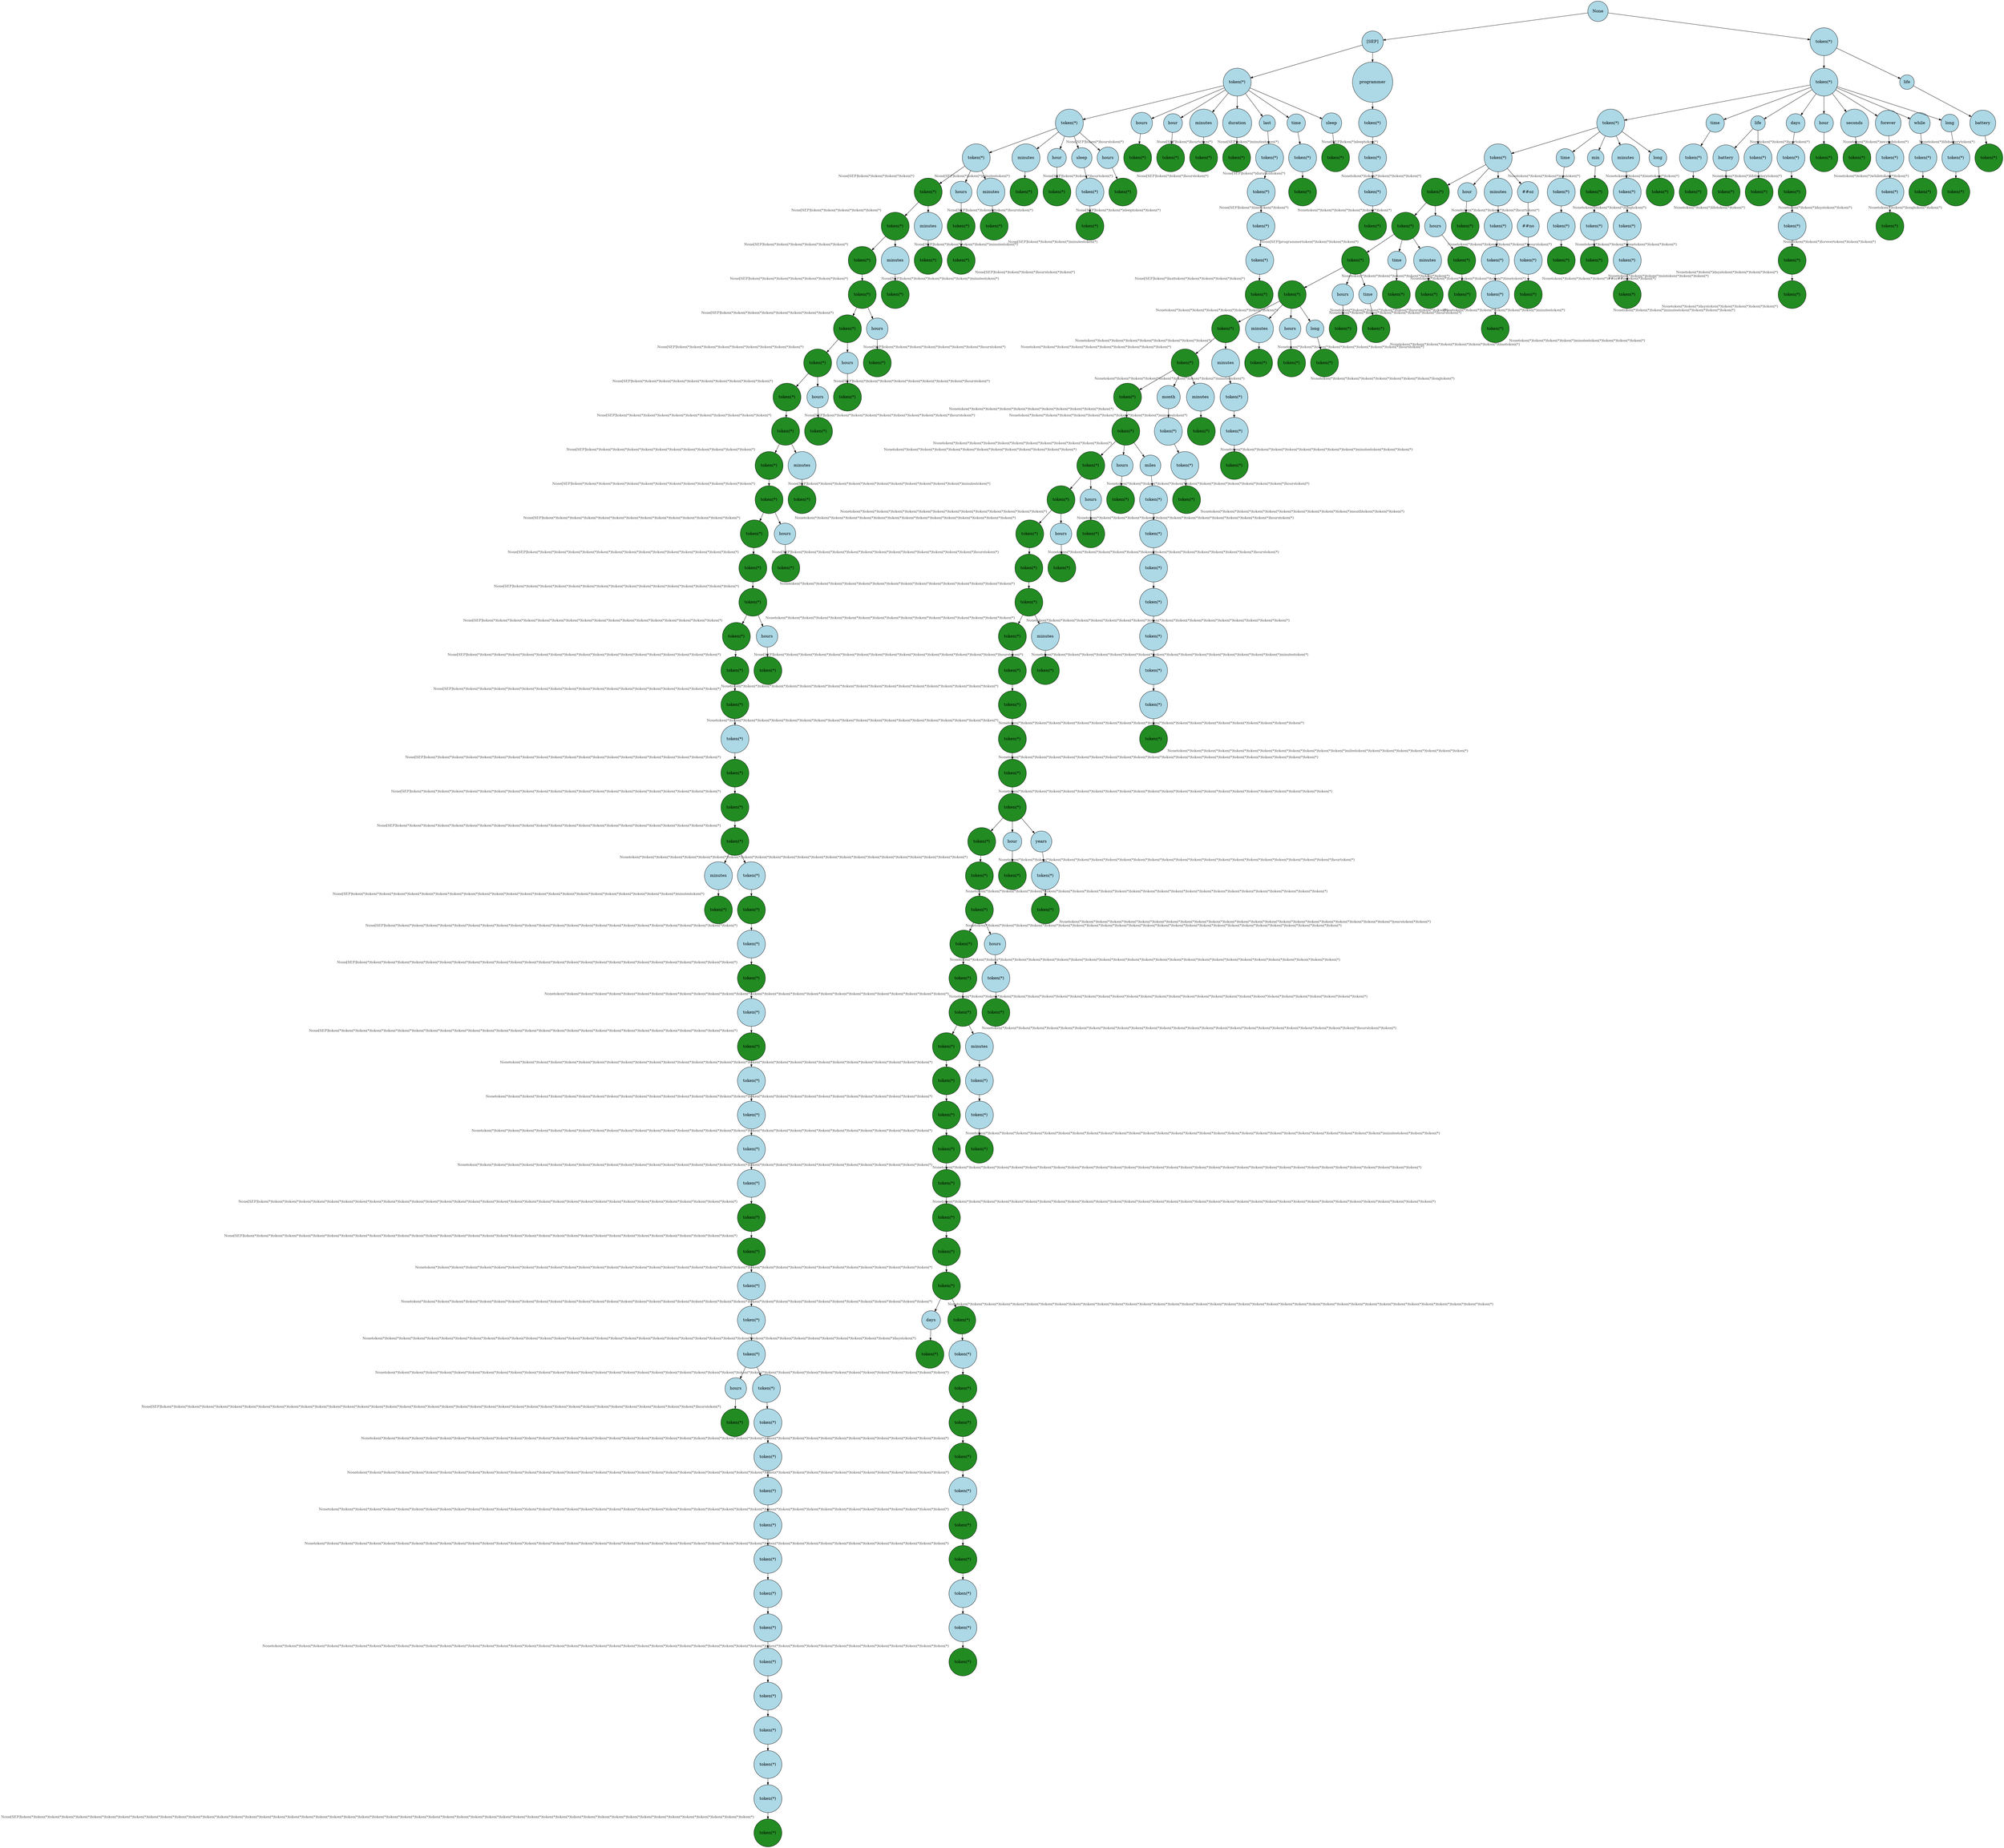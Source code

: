 digraph {
graph [
  nodesep=0.25,
  ranksep=0.3,
  splines=line
];
node [
  style=filled,
  fillcolor=lightblue,
  shape=circle
];
edge [
  arrowsize=0.8,
  color=black
];

140328996837520 [
  label="None"
];
140331950642416 [
  label="[SEP]"
];
140331950644784 [
  label="token(*)"
];
140331952668800 [
  label="token(*)"
];
140331952684000 [
  label="token(*)"
];
140320522259504 [
  label="token(*)"
  xlabel=<<FONT COLOR="grey25" POINT-SIZE="12">None[SEP]token(*)token(*)token(*)token(*)</FONT>>
  fillcolor="forestgreen"
  color="black"
];
140320522261904 [
  label="token(*)"
  xlabel=<<FONT COLOR="grey25" POINT-SIZE="12">None[SEP]token(*)token(*)token(*)token(*)token(*)</FONT>>
  fillcolor="forestgreen"
  color="black"
];
140320523743200 [
  label="token(*)"
  xlabel=<<FONT COLOR="grey25" POINT-SIZE="12">None[SEP]token(*)token(*)token(*)token(*)token(*)token(*)</FONT>>
  fillcolor="forestgreen"
  color="black"
];
140320523743312 [
  label="token(*)"
  xlabel=<<FONT COLOR="grey25" POINT-SIZE="12">None[SEP]token(*)token(*)token(*)token(*)token(*)token(*)token(*)</FONT>>
  fillcolor="forestgreen"
  color="black"
];
140320522116784 [
  label="token(*)"
  xlabel=<<FONT COLOR="grey25" POINT-SIZE="12">None[SEP]token(*)token(*)token(*)token(*)token(*)token(*)token(*)token(*)</FONT>>
  fillcolor="forestgreen"
  color="black"
];
140320522118832 [
  label="token(*)"
  xlabel=<<FONT COLOR="grey25" POINT-SIZE="12">None[SEP]token(*)token(*)token(*)token(*)token(*)token(*)token(*)token(*)token(*)</FONT>>
  fillcolor="forestgreen"
  color="black"
];
140320522350304 [
  label="token(*)"
  xlabel=<<FONT COLOR="grey25" POINT-SIZE="12">None[SEP]token(*)token(*)token(*)token(*)token(*)token(*)token(*)token(*)token(*)token(*)</FONT>>
  fillcolor="forestgreen"
  color="black"
];
140320522350448 [
  label="token(*)"
  xlabel=<<FONT COLOR="grey25" POINT-SIZE="12">None[SEP]token(*)token(*)token(*)token(*)token(*)token(*)token(*)token(*)token(*)token(*)token(*)</FONT>>
  fillcolor="forestgreen"
  color="black"
];
140320523631664 [
  label="token(*)"
  xlabel=<<FONT COLOR="grey25" POINT-SIZE="12">None[SEP]token(*)token(*)token(*)token(*)token(*)token(*)token(*)token(*)token(*)token(*)token(*)token(*)</FONT>>
  fillcolor="forestgreen"
  color="black"
];
140320523629264 [
  label="token(*)"
  xlabel=<<FONT COLOR="grey25" POINT-SIZE="12">None[SEP]token(*)token(*)token(*)token(*)token(*)token(*)token(*)token(*)token(*)token(*)token(*)token(*)token(*)</FONT>>
  fillcolor="forestgreen"
  color="black"
];
140336313109648 [
  label="token(*)"
  xlabel=<<FONT COLOR="grey25" POINT-SIZE="12">None[SEP]token(*)token(*)token(*)token(*)token(*)token(*)token(*)token(*)token(*)token(*)token(*)token(*)token(*)token(*)</FONT>>
  fillcolor="forestgreen"
  color="black"
];
140336313107536 [
  label="token(*)"
  xlabel=<<FONT COLOR="grey25" POINT-SIZE="12">None[SEP]token(*)token(*)token(*)token(*)token(*)token(*)token(*)token(*)token(*)token(*)token(*)token(*)token(*)token(*)token(*)</FONT>>
  fillcolor="forestgreen"
  color="black"
];
140336317806896 [
  label="token(*)"
  xlabel=<<FONT COLOR="grey25" POINT-SIZE="12">None[SEP]token(*)token(*)token(*)token(*)token(*)token(*)token(*)token(*)token(*)token(*)token(*)token(*)token(*)token(*)token(*)token(*)</FONT>>
  fillcolor="forestgreen"
  color="black"
];
140336317808048 [
  label="token(*)"
  xlabel=<<FONT COLOR="grey25" POINT-SIZE="12">None[SEP]token(*)token(*)token(*)token(*)token(*)token(*)token(*)token(*)token(*)token(*)token(*)token(*)token(*)token(*)token(*)token(*)token(*)</FONT>>
  fillcolor="forestgreen"
  color="black"
];
140336318330320 [
  label="token(*)"
  xlabel=<<FONT COLOR="grey25" POINT-SIZE="12">None[SEP]token(*)token(*)token(*)token(*)token(*)token(*)token(*)token(*)token(*)token(*)token(*)token(*)token(*)token(*)token(*)token(*)token(*)token(*)</FONT>>
  fillcolor="forestgreen"
  color="black"
];
140320522708576 [
  label="token(*)"
  xlabel=<<FONT COLOR="grey25" POINT-SIZE="12">None[SEP]token(*)token(*)token(*)token(*)token(*)token(*)token(*)token(*)token(*)token(*)token(*)token(*)token(*)token(*)token(*)token(*)token(*)token(*)token(*)</FONT>>
  fillcolor="forestgreen"
  color="black"
];
140336182823600 [
  label="token(*)"
];
140336182821360 [
  label="token(*)"
  xlabel=<<FONT COLOR="grey25" POINT-SIZE="12">None[SEP]token(*)token(*)token(*)token(*)token(*)token(*)token(*)token(*)token(*)token(*)token(*)token(*)token(*)token(*)token(*)token(*)token(*)token(*)token(*)token(*)token(*)</FONT>>
  fillcolor="forestgreen"
  color="black"
];
140320535695392 [
  label="token(*)"
  xlabel=<<FONT COLOR="grey25" POINT-SIZE="12">None[SEP]token(*)token(*)token(*)token(*)token(*)token(*)token(*)token(*)token(*)token(*)token(*)token(*)token(*)token(*)token(*)token(*)token(*)token(*)token(*)token(*)token(*)token(*)</FONT>>
  fillcolor="forestgreen"
  color="black"
];
140320535704272 [
  label="token(*)"
  xlabel=<<FONT COLOR="grey25" POINT-SIZE="12">None[SEP]token(*)token(*)token(*)token(*)token(*)token(*)token(*)token(*)token(*)token(*)token(*)token(*)token(*)token(*)token(*)token(*)token(*)token(*)token(*)token(*)token(*)token(*)token(*)</FONT>>
  fillcolor="forestgreen"
  color="black"
];
140336318417200 [
  label="minutes"
];
140336318419760 [
  label="token(*)"
  xlabel=<<FONT COLOR="grey25" POINT-SIZE="12">None[SEP]token(*)token(*)token(*)token(*)token(*)token(*)token(*)token(*)token(*)token(*)token(*)token(*)token(*)token(*)token(*)token(*)token(*)token(*)token(*)token(*)token(*)token(*)token(*)minutestoken(*)</FONT>>
  fillcolor="forestgreen"
  color="black"
];
140336318426160 [
  label="token(*)"
];
140336318418480 [
  label="token(*)"
  xlabel=<<FONT COLOR="grey25" POINT-SIZE="12">None[SEP]token(*)token(*)token(*)token(*)token(*)token(*)token(*)token(*)token(*)token(*)token(*)token(*)token(*)token(*)token(*)token(*)token(*)token(*)token(*)token(*)token(*)token(*)token(*)token(*)token(*)</FONT>>
  fillcolor="forestgreen"
  color="black"
];
140320524795072 [
  label="token(*)"
];
140320524780656 [
  label="token(*)"
  xlabel=<<FONT COLOR="grey25" POINT-SIZE="12">None[SEP]token(*)token(*)token(*)token(*)token(*)token(*)token(*)token(*)token(*)token(*)token(*)token(*)token(*)token(*)token(*)token(*)token(*)token(*)token(*)token(*)token(*)token(*)token(*)token(*)token(*)token(*)token(*)</FONT>>
  fillcolor="forestgreen"
  color="black"
];
140320528134864 [
  label="token(*)"
];
140320528128816 [
  label="token(*)"
  xlabel=<<FONT COLOR="grey25" POINT-SIZE="12">None[SEP]token(*)token(*)token(*)token(*)token(*)token(*)token(*)token(*)token(*)token(*)token(*)token(*)token(*)token(*)token(*)token(*)token(*)token(*)token(*)token(*)token(*)token(*)token(*)token(*)token(*)token(*)token(*)token(*)token(*)</FONT>>
  fillcolor="forestgreen"
  color="black"
];
140336313029728 [
  label="token(*)"
];
140336313034288 [
  label="token(*)"
];
140333233547312 [
  label="token(*)"
];
140333233546032 [
  label="token(*)"
];
140333235419296 [
  label="token(*)"
  xlabel=<<FONT COLOR="grey25" POINT-SIZE="12">None[SEP]token(*)token(*)token(*)token(*)token(*)token(*)token(*)token(*)token(*)token(*)token(*)token(*)token(*)token(*)token(*)token(*)token(*)token(*)token(*)token(*)token(*)token(*)token(*)token(*)token(*)token(*)token(*)token(*)token(*)token(*)token(*)token(*)token(*)token(*)</FONT>>
  fillcolor="forestgreen"
  color="black"
];
140333235418624 [
  label="token(*)"
  xlabel=<<FONT COLOR="grey25" POINT-SIZE="12">None[SEP]token(*)token(*)token(*)token(*)token(*)token(*)token(*)token(*)token(*)token(*)token(*)token(*)token(*)token(*)token(*)token(*)token(*)token(*)token(*)token(*)token(*)token(*)token(*)token(*)token(*)token(*)token(*)token(*)token(*)token(*)token(*)token(*)token(*)token(*)token(*)</FONT>>
  fillcolor="forestgreen"
  color="black"
];
140336319802064 [
  label="token(*)"
];
140333234829808 [
  label="token(*)"
];
140333235040528 [
  label="token(*)"
];
140333235042736 [
  label="hours"
];
140333235041264 [
  label="token(*)"
  xlabel=<<FONT COLOR="grey25" POINT-SIZE="12">None[SEP]token(*)token(*)token(*)token(*)token(*)token(*)token(*)token(*)token(*)token(*)token(*)token(*)token(*)token(*)token(*)token(*)token(*)token(*)token(*)token(*)token(*)token(*)token(*)token(*)token(*)token(*)token(*)token(*)token(*)token(*)token(*)token(*)token(*)token(*)token(*)token(*)token(*)token(*)hourstoken(*)</FONT>>
  fillcolor="forestgreen"
  color="black"
];
140333235041632 [
  label="token(*)"
];
140333235169456 [
  label="token(*)"
];
140333235172144 [
  label="token(*)"
];
140333233699728 [
  label="token(*)"
];
140333233697328 [
  label="token(*)"
];
140334232614768 [
  label="token(*)"
];
140334232616432 [
  label="token(*)"
];
140333233710848 [
  label="token(*)"
];
140333233714304 [
  label="token(*)"
];
140333233666544 [
  label="token(*)"
];
140333233654000 [
  label="token(*)"
];
140333233467680 [
  label="token(*)"
];
140333233460720 [
  label="token(*)"
];
140333234004944 [
  label="token(*)"
  xlabel=<<FONT COLOR="grey25" POINT-SIZE="12">None[SEP]token(*)token(*)token(*)token(*)token(*)token(*)token(*)token(*)token(*)token(*)token(*)token(*)token(*)token(*)token(*)token(*)token(*)token(*)token(*)token(*)token(*)token(*)token(*)token(*)token(*)token(*)token(*)token(*)token(*)token(*)token(*)token(*)token(*)token(*)token(*)token(*)token(*)token(*)token(*)token(*)token(*)token(*)token(*)token(*)token(*)token(*)token(*)token(*)token(*)token(*)token(*)token(*)</FONT>>
  fillcolor="forestgreen"
  color="black"
];
140336317803440 [
  label="hours"
];
140336317802864 [
  label="token(*)"
  xlabel=<<FONT COLOR="grey25" POINT-SIZE="12">None[SEP]token(*)token(*)token(*)token(*)token(*)token(*)token(*)token(*)token(*)token(*)token(*)token(*)token(*)token(*)token(*)token(*)hourstoken(*)</FONT>>
  fillcolor="forestgreen"
  color="black"
];
140320523617424 [
  label="hours"
];
140336313108240 [
  label="token(*)"
  xlabel=<<FONT COLOR="grey25" POINT-SIZE="12">None[SEP]token(*)token(*)token(*)token(*)token(*)token(*)token(*)token(*)token(*)token(*)token(*)token(*)token(*)hourstoken(*)</FONT>>
  fillcolor="forestgreen"
  color="black"
];
140320523618064 [
  label="minutes"
];
140320523623024 [
  label="token(*)"
  xlabel=<<FONT COLOR="grey25" POINT-SIZE="12">None[SEP]token(*)token(*)token(*)token(*)token(*)token(*)token(*)token(*)token(*)token(*)token(*)minutestoken(*)</FONT>>
  fillcolor="forestgreen"
  color="black"
];
140320523120048 [
  label="hours"
];
140320522350592 [
  label="token(*)"
  xlabel=<<FONT COLOR="grey25" POINT-SIZE="12">None[SEP]token(*)token(*)token(*)token(*)token(*)token(*)token(*)token(*)token(*)hourstoken(*)</FONT>>
  fillcolor="forestgreen"
  color="black"
];
140320523113904 [
  label="hours"
];
140336182761520 [
  label="token(*)"
  xlabel=<<FONT COLOR="grey25" POINT-SIZE="12">None[SEP]token(*)token(*)token(*)token(*)token(*)token(*)token(*)token(*)hourstoken(*)</FONT>>
  fillcolor="forestgreen"
  color="black"
];
140320523743424 [
  label="hours"
];
140336182766384 [
  label="token(*)"
  xlabel=<<FONT COLOR="grey25" POINT-SIZE="12">None[SEP]token(*)token(*)token(*)token(*)token(*)token(*)token(*)hourstoken(*)</FONT>>
  fillcolor="forestgreen"
  color="black"
];
140320523743536 [
  label="minutes"
];
140320523743648 [
  label="token(*)"
  xlabel=<<FONT COLOR="grey25" POINT-SIZE="12">None[SEP]token(*)token(*)token(*)token(*)token(*)minutestoken(*)</FONT>>
  fillcolor="forestgreen"
  color="black"
];
140320522262192 [
  label="minutes"
];
140320523743760 [
  label="token(*)"
  xlabel=<<FONT COLOR="grey25" POINT-SIZE="12">None[SEP]token(*)token(*)token(*)token(*)minutestoken(*)</FONT>>
  fillcolor="forestgreen"
  color="black"
];
140331952672160 [
  label="hours"
];
140320522257488 [
  label="token(*)"
  xlabel=<<FONT COLOR="grey25" POINT-SIZE="12">None[SEP]token(*)token(*)token(*)hourstoken(*)</FONT>>
  fillcolor="forestgreen"
  color="black"
];
140320522258064 [
  label="token(*)"
  xlabel=<<FONT COLOR="grey25" POINT-SIZE="12">None[SEP]token(*)token(*)token(*)hourstoken(*)token(*)</FONT>>
  fillcolor="forestgreen"
  color="black"
];
140320524105264 [
  label="minutes"
];
140320524105936 [
  label="token(*)"
  xlabel=<<FONT COLOR="grey25" POINT-SIZE="12">None[SEP]token(*)token(*)token(*)minutestoken(*)</FONT>>
  fillcolor="forestgreen"
  color="black"
];
140331952678240 [
  label="minutes"
];
140320524106320 [
  label="token(*)"
  xlabel=<<FONT COLOR="grey25" POINT-SIZE="12">None[SEP]token(*)token(*)minutestoken(*)</FONT>>
  fillcolor="forestgreen"
  color="black"
];
140331952681280 [
  label="hour"
];
140331952680640 [
  label="token(*)"
  xlabel=<<FONT COLOR="grey25" POINT-SIZE="12">None[SEP]token(*)token(*)hourtoken(*)</FONT>>
  fillcolor="forestgreen"
  color="black"
];
140331952673440 [
  label="sleep"
];
140331952674560 [
  label="token(*)"
];
140320524104496 [
  label="token(*)"
  xlabel=<<FONT COLOR="grey25" POINT-SIZE="12">None[SEP]token(*)token(*)sleeptoken(*)token(*)</FONT>>
  fillcolor="forestgreen"
  color="black"
];
140331952670800 [
  label="hours"
];
140331952682720 [
  label="token(*)"
  xlabel=<<FONT COLOR="grey25" POINT-SIZE="12">None[SEP]token(*)token(*)hourstoken(*)</FONT>>
  fillcolor="forestgreen"
  color="black"
];
140330620804976 [
  label="hours"
];
140331952674320 [
  label="token(*)"
  xlabel=<<FONT COLOR="grey25" POINT-SIZE="12">None[SEP]token(*)hourstoken(*)</FONT>>
  fillcolor="forestgreen"
  color="black"
];
140330620808112 [
  label="hour"
];
140331952673600 [
  label="token(*)"
  xlabel=<<FONT COLOR="grey25" POINT-SIZE="12">None[SEP]token(*)hourtoken(*)</FONT>>
  fillcolor="forestgreen"
  color="black"
];
140331952682880 [
  label="minutes"
];
140331952682560 [
  label="token(*)"
  xlabel=<<FONT COLOR="grey25" POINT-SIZE="12">None[SEP]token(*)minutestoken(*)</FONT>>
  fillcolor="forestgreen"
  color="black"
];
140331952684240 [
  label="duration"
];
140331952668720 [
  label="token(*)"
  xlabel=<<FONT COLOR="grey25" POINT-SIZE="12">None[SEP]token(*)durationtoken(*)</FONT>>
  fillcolor="forestgreen"
  color="black"
];
140330620799280 [
  label="last"
];
140331952676560 [
  label="token(*)"
];
140331952675600 [
  label="token(*)"
];
140320524106224 [
  label="token(*)"
];
140320524105840 [
  label="token(*)"
];
140320523743872 [
  label="token(*)"
  xlabel=<<FONT COLOR="grey25" POINT-SIZE="12">None[SEP]token(*)lasttoken(*)token(*)token(*)token(*)token(*)</FONT>>
  fillcolor="forestgreen"
  color="black"
];
140330620810352 [
  label="time"
];
140331952683120 [
  label="token(*)"
];
140331952683920 [
  label="token(*)"
  xlabel=<<FONT COLOR="grey25" POINT-SIZE="12">None[SEP]token(*)timetoken(*)token(*)</FONT>>
  fillcolor="forestgreen"
  color="black"
];
140330620805680 [
  label="sleep"
];
140331952677280 [
  label="token(*)"
  xlabel=<<FONT COLOR="grey25" POINT-SIZE="12">None[SEP]token(*)sleeptoken(*)</FONT>>
  fillcolor="forestgreen"
  color="black"
];
140330620804848 [
  label="programmer"
];
140331952669920 [
  label="token(*)"
];
140331952681440 [
  label="token(*)"
];
140320524102768 [
  label="token(*)"
];
140320524102864 [
  label="token(*)"
  xlabel=<<FONT COLOR="grey25" POINT-SIZE="12">None[SEP]programmertoken(*)token(*)token(*)token(*)</FONT>>
  fillcolor="forestgreen"
  color="black"
];
140330620809904 [
  label="token(*)"
];
140330620805424 [
  label="token(*)"
];
140331952684560 [
  label="token(*)"
];
140331952681200 [
  label="token(*)"
];
140320524104400 [
  label="token(*)"
  xlabel=<<FONT COLOR="grey25" POINT-SIZE="12">Nonetoken(*)token(*)token(*)token(*)token(*)</FONT>>
  fillcolor="forestgreen"
  color="black"
];
140320524104592 [
  label="token(*)"
  xlabel=<<FONT COLOR="grey25" POINT-SIZE="12">Nonetoken(*)token(*)token(*)token(*)token(*)token(*)</FONT>>
  fillcolor="forestgreen"
  color="black"
];
140320523743984 [
  label="token(*)"
  xlabel=<<FONT COLOR="grey25" POINT-SIZE="12">Nonetoken(*)token(*)token(*)token(*)token(*)token(*)token(*)</FONT>>
  fillcolor="forestgreen"
  color="black"
];
140320523742864 [
  label="token(*)"
  xlabel=<<FONT COLOR="grey25" POINT-SIZE="12">Nonetoken(*)token(*)token(*)token(*)token(*)token(*)token(*)token(*)</FONT>>
  fillcolor="forestgreen"
  color="black"
];
140334231873968 [
  label="token(*)"
  xlabel=<<FONT COLOR="grey25" POINT-SIZE="12">Nonetoken(*)token(*)token(*)token(*)token(*)token(*)token(*)token(*)token(*)</FONT>>
  fillcolor="forestgreen"
  color="black"
];
140334231872688 [
  label="token(*)"
  xlabel=<<FONT COLOR="grey25" POINT-SIZE="12">Nonetoken(*)token(*)token(*)token(*)token(*)token(*)token(*)token(*)token(*)token(*)</FONT>>
  fillcolor="forestgreen"
  color="black"
];
140320522348288 [
  label="token(*)"
  xlabel=<<FONT COLOR="grey25" POINT-SIZE="12">Nonetoken(*)token(*)token(*)token(*)token(*)token(*)token(*)token(*)token(*)token(*)token(*)</FONT>>
  fillcolor="forestgreen"
  color="black"
];
140320522343968 [
  label="token(*)"
  xlabel=<<FONT COLOR="grey25" POINT-SIZE="12">Nonetoken(*)token(*)token(*)token(*)token(*)token(*)token(*)token(*)token(*)token(*)token(*)token(*)</FONT>>
  fillcolor="forestgreen"
  color="black"
];
140320523618864 [
  label="token(*)"
  xlabel=<<FONT COLOR="grey25" POINT-SIZE="12">Nonetoken(*)token(*)token(*)token(*)token(*)token(*)token(*)token(*)token(*)token(*)token(*)token(*)token(*)</FONT>>
  fillcolor="forestgreen"
  color="black"
];
140320523629744 [
  label="token(*)"
  xlabel=<<FONT COLOR="grey25" POINT-SIZE="12">Nonetoken(*)token(*)token(*)token(*)token(*)token(*)token(*)token(*)token(*)token(*)token(*)token(*)token(*)token(*)</FONT>>
  fillcolor="forestgreen"
  color="black"
];
140336313110704 [
  label="token(*)"
  xlabel=<<FONT COLOR="grey25" POINT-SIZE="12">Nonetoken(*)token(*)token(*)token(*)token(*)token(*)token(*)token(*)token(*)token(*)token(*)token(*)token(*)token(*)token(*)</FONT>>
  fillcolor="forestgreen"
  color="black"
];
140336313115280 [
  label="token(*)"
  xlabel=<<FONT COLOR="grey25" POINT-SIZE="12">Nonetoken(*)token(*)token(*)token(*)token(*)token(*)token(*)token(*)token(*)token(*)token(*)token(*)token(*)token(*)token(*)token(*)</FONT>>
  fillcolor="forestgreen"
  color="black"
];
140336317805168 [
  label="token(*)"
  xlabel=<<FONT COLOR="grey25" POINT-SIZE="12">Nonetoken(*)token(*)token(*)token(*)token(*)token(*)token(*)token(*)token(*)token(*)token(*)token(*)token(*)token(*)token(*)token(*)token(*)</FONT>>
  fillcolor="forestgreen"
  color="black"
];
140336317807088 [
  label="token(*)"
  xlabel=<<FONT COLOR="grey25" POINT-SIZE="12">Nonetoken(*)token(*)token(*)token(*)token(*)token(*)token(*)token(*)token(*)token(*)token(*)token(*)token(*)token(*)token(*)token(*)token(*)token(*)</FONT>>
  fillcolor="forestgreen"
  color="black"
];
140320522708368 [
  label="token(*)"
  xlabel=<<FONT COLOR="grey25" POINT-SIZE="12">Nonetoken(*)token(*)token(*)token(*)token(*)token(*)token(*)token(*)token(*)token(*)token(*)token(*)token(*)token(*)token(*)token(*)token(*)token(*)token(*)</FONT>>
  fillcolor="forestgreen"
  color="black"
];
140320522707744 [
  label="token(*)"
  xlabel=<<FONT COLOR="grey25" POINT-SIZE="12">Nonetoken(*)token(*)token(*)token(*)token(*)token(*)token(*)token(*)token(*)token(*)token(*)token(*)token(*)token(*)token(*)token(*)token(*)token(*)token(*)token(*)</FONT>>
  fillcolor="forestgreen"
  color="black"
];
140333234037328 [
  label="token(*)"
  xlabel=<<FONT COLOR="grey25" POINT-SIZE="12">Nonetoken(*)token(*)token(*)token(*)token(*)token(*)token(*)token(*)token(*)token(*)token(*)token(*)token(*)token(*)token(*)token(*)token(*)token(*)token(*)token(*)token(*)</FONT>>
  fillcolor="forestgreen"
  color="black"
];
140333234040912 [
  label="token(*)"
  xlabel=<<FONT COLOR="grey25" POINT-SIZE="12">Nonetoken(*)token(*)token(*)token(*)token(*)token(*)token(*)token(*)token(*)token(*)token(*)token(*)token(*)token(*)token(*)token(*)token(*)token(*)token(*)token(*)token(*)token(*)</FONT>>
  fillcolor="forestgreen"
  color="black"
];
140320535700432 [
  label="token(*)"
  xlabel=<<FONT COLOR="grey25" POINT-SIZE="12">Nonetoken(*)token(*)token(*)token(*)token(*)token(*)token(*)token(*)token(*)token(*)token(*)token(*)token(*)token(*)token(*)token(*)token(*)token(*)token(*)token(*)token(*)token(*)token(*)</FONT>>
  fillcolor="forestgreen"
  color="black"
];
140320535693952 [
  label="token(*)"
  xlabel=<<FONT COLOR="grey25" POINT-SIZE="12">Nonetoken(*)token(*)token(*)token(*)token(*)token(*)token(*)token(*)token(*)token(*)token(*)token(*)token(*)token(*)token(*)token(*)token(*)token(*)token(*)token(*)token(*)token(*)token(*)token(*)</FONT>>
  fillcolor="forestgreen"
  color="black"
];
140336318425392 [
  label="token(*)"
  xlabel=<<FONT COLOR="grey25" POINT-SIZE="12">Nonetoken(*)token(*)token(*)token(*)token(*)token(*)token(*)token(*)token(*)token(*)token(*)token(*)token(*)token(*)token(*)token(*)token(*)token(*)token(*)token(*)token(*)token(*)token(*)token(*)token(*)</FONT>>
  fillcolor="forestgreen"
  color="black"
];
140336318430768 [
  label="token(*)"
  xlabel=<<FONT COLOR="grey25" POINT-SIZE="12">Nonetoken(*)token(*)token(*)token(*)token(*)token(*)token(*)token(*)token(*)token(*)token(*)token(*)token(*)token(*)token(*)token(*)token(*)token(*)token(*)token(*)token(*)token(*)token(*)token(*)token(*)token(*)</FONT>>
  fillcolor="forestgreen"
  color="black"
];
140320524790176 [
  label="token(*)"
  xlabel=<<FONT COLOR="grey25" POINT-SIZE="12">Nonetoken(*)token(*)token(*)token(*)token(*)token(*)token(*)token(*)token(*)token(*)token(*)token(*)token(*)token(*)token(*)token(*)token(*)token(*)token(*)token(*)token(*)token(*)token(*)token(*)token(*)token(*)token(*)</FONT>>
  fillcolor="forestgreen"
  color="black"
];
140320524792624 [
  label="token(*)"
  xlabel=<<FONT COLOR="grey25" POINT-SIZE="12">Nonetoken(*)token(*)token(*)token(*)token(*)token(*)token(*)token(*)token(*)token(*)token(*)token(*)token(*)token(*)token(*)token(*)token(*)token(*)token(*)token(*)token(*)token(*)token(*)token(*)token(*)token(*)token(*)token(*)</FONT>>
  fillcolor="forestgreen"
  color="black"
];
140320528126800 [
  label="token(*)"
  xlabel=<<FONT COLOR="grey25" POINT-SIZE="12">Nonetoken(*)token(*)token(*)token(*)token(*)token(*)token(*)token(*)token(*)token(*)token(*)token(*)token(*)token(*)token(*)token(*)token(*)token(*)token(*)token(*)token(*)token(*)token(*)token(*)token(*)token(*)token(*)token(*)token(*)</FONT>>
  fillcolor="forestgreen"
  color="black"
];
140320528124496 [
  label="token(*)"
  xlabel=<<FONT COLOR="grey25" POINT-SIZE="12">Nonetoken(*)token(*)token(*)token(*)token(*)token(*)token(*)token(*)token(*)token(*)token(*)token(*)token(*)token(*)token(*)token(*)token(*)token(*)token(*)token(*)token(*)token(*)token(*)token(*)token(*)token(*)token(*)token(*)token(*)token(*)</FONT>>
  fillcolor="forestgreen"
  color="black"
];
140336313040064 [
  label="token(*)"
  xlabel=<<FONT COLOR="grey25" POINT-SIZE="12">Nonetoken(*)token(*)token(*)token(*)token(*)token(*)token(*)token(*)token(*)token(*)token(*)token(*)token(*)token(*)token(*)token(*)token(*)token(*)token(*)token(*)token(*)token(*)token(*)token(*)token(*)token(*)token(*)token(*)token(*)token(*)token(*)</FONT>>
  fillcolor="forestgreen"
  color="black"
];
140336313037632 [
  label="token(*)"
  xlabel=<<FONT COLOR="grey25" POINT-SIZE="12">Nonetoken(*)token(*)token(*)token(*)token(*)token(*)token(*)token(*)token(*)token(*)token(*)token(*)token(*)token(*)token(*)token(*)token(*)token(*)token(*)token(*)token(*)token(*)token(*)token(*)token(*)token(*)token(*)token(*)token(*)token(*)token(*)token(*)</FONT>>
  fillcolor="forestgreen"
  color="black"
];
140333233544752 [
  label="token(*)"
  xlabel=<<FONT COLOR="grey25" POINT-SIZE="12">Nonetoken(*)token(*)token(*)token(*)token(*)token(*)token(*)token(*)token(*)token(*)token(*)token(*)token(*)token(*)token(*)token(*)token(*)token(*)token(*)token(*)token(*)token(*)token(*)token(*)token(*)token(*)token(*)token(*)token(*)token(*)token(*)token(*)token(*)</FONT>>
  fillcolor="forestgreen"
  color="black"
];
140333233549872 [
  label="token(*)"
  xlabel=<<FONT COLOR="grey25" POINT-SIZE="12">Nonetoken(*)token(*)token(*)token(*)token(*)token(*)token(*)token(*)token(*)token(*)token(*)token(*)token(*)token(*)token(*)token(*)token(*)token(*)token(*)token(*)token(*)token(*)token(*)token(*)token(*)token(*)token(*)token(*)token(*)token(*)token(*)token(*)token(*)token(*)</FONT>>
  fillcolor="forestgreen"
  color="black"
];
140333235418288 [
  label="token(*)"
  xlabel=<<FONT COLOR="grey25" POINT-SIZE="12">Nonetoken(*)token(*)token(*)token(*)token(*)token(*)token(*)token(*)token(*)token(*)token(*)token(*)token(*)token(*)token(*)token(*)token(*)token(*)token(*)token(*)token(*)token(*)token(*)token(*)token(*)token(*)token(*)token(*)token(*)token(*)token(*)token(*)token(*)token(*)token(*)</FONT>>
  fillcolor="forestgreen"
  color="black"
];
140333235417952 [
  label="token(*)"
  xlabel=<<FONT COLOR="grey25" POINT-SIZE="12">Nonetoken(*)token(*)token(*)token(*)token(*)token(*)token(*)token(*)token(*)token(*)token(*)token(*)token(*)token(*)token(*)token(*)token(*)token(*)token(*)token(*)token(*)token(*)token(*)token(*)token(*)token(*)token(*)token(*)token(*)token(*)token(*)token(*)token(*)token(*)token(*)token(*)</FONT>>
  fillcolor="forestgreen"
  color="black"
];
140336316907568 [
  label="token(*)"
  xlabel=<<FONT COLOR="grey25" POINT-SIZE="12">Nonetoken(*)token(*)token(*)token(*)token(*)token(*)token(*)token(*)token(*)token(*)token(*)token(*)token(*)token(*)token(*)token(*)token(*)token(*)token(*)token(*)token(*)token(*)token(*)token(*)token(*)token(*)token(*)token(*)token(*)token(*)token(*)token(*)token(*)token(*)token(*)token(*)token(*)</FONT>>
  fillcolor="forestgreen"
  color="black"
];
140336316909328 [
  label="days"
];
140333235040160 [
  label="token(*)"
  xlabel=<<FONT COLOR="grey25" POINT-SIZE="12">Nonetoken(*)token(*)token(*)token(*)token(*)token(*)token(*)token(*)token(*)token(*)token(*)token(*)token(*)token(*)token(*)token(*)token(*)token(*)token(*)token(*)token(*)token(*)token(*)token(*)token(*)token(*)token(*)token(*)token(*)token(*)token(*)token(*)token(*)token(*)token(*)token(*)token(*)daystoken(*)</FONT>>
  fillcolor="forestgreen"
  color="black"
];
140336316908624 [
  label="token(*)"
  xlabel=<<FONT COLOR="grey25" POINT-SIZE="12">Nonetoken(*)token(*)token(*)token(*)token(*)token(*)token(*)token(*)token(*)token(*)token(*)token(*)token(*)token(*)token(*)token(*)token(*)token(*)token(*)token(*)token(*)token(*)token(*)token(*)token(*)token(*)token(*)token(*)token(*)token(*)token(*)token(*)token(*)token(*)token(*)token(*)token(*)token(*)</FONT>>
  fillcolor="forestgreen"
  color="black"
];
140333235042368 [
  label="token(*)"
];
140333235043472 [
  label="token(*)"
  xlabel=<<FONT COLOR="grey25" POINT-SIZE="12">Nonetoken(*)token(*)token(*)token(*)token(*)token(*)token(*)token(*)token(*)token(*)token(*)token(*)token(*)token(*)token(*)token(*)token(*)token(*)token(*)token(*)token(*)token(*)token(*)token(*)token(*)token(*)token(*)token(*)token(*)token(*)token(*)token(*)token(*)token(*)token(*)token(*)token(*)token(*)token(*)token(*)</FONT>>
  fillcolor="forestgreen"
  color="black"
];
140333235172528 [
  label="token(*)"
  xlabel=<<FONT COLOR="grey25" POINT-SIZE="12">Nonetoken(*)token(*)token(*)token(*)token(*)token(*)token(*)token(*)token(*)token(*)token(*)token(*)token(*)token(*)token(*)token(*)token(*)token(*)token(*)token(*)token(*)token(*)token(*)token(*)token(*)token(*)token(*)token(*)token(*)token(*)token(*)token(*)token(*)token(*)token(*)token(*)token(*)token(*)token(*)token(*)token(*)</FONT>>
  fillcolor="forestgreen"
  color="black"
];
140333235172912 [
  label="token(*)"
  xlabel=<<FONT COLOR="grey25" POINT-SIZE="12">Nonetoken(*)token(*)token(*)token(*)token(*)token(*)token(*)token(*)token(*)token(*)token(*)token(*)token(*)token(*)token(*)token(*)token(*)token(*)token(*)token(*)token(*)token(*)token(*)token(*)token(*)token(*)token(*)token(*)token(*)token(*)token(*)token(*)token(*)token(*)token(*)token(*)token(*)token(*)token(*)token(*)token(*)token(*)</FONT>>
  fillcolor="forestgreen"
  color="black"
];
140333233698928 [
  label="token(*)"
];
140333233698528 [
  label="token(*)"
  xlabel=<<FONT COLOR="grey25" POINT-SIZE="12">Nonetoken(*)token(*)token(*)token(*)token(*)token(*)token(*)token(*)token(*)token(*)token(*)token(*)token(*)token(*)token(*)token(*)token(*)token(*)token(*)token(*)token(*)token(*)token(*)token(*)token(*)token(*)token(*)token(*)token(*)token(*)token(*)token(*)token(*)token(*)token(*)token(*)token(*)token(*)token(*)token(*)token(*)token(*)token(*)token(*)</FONT>>
  fillcolor="forestgreen"
  color="black"
];
140334232612272 [
  label="token(*)"
  xlabel=<<FONT COLOR="grey25" POINT-SIZE="12">Nonetoken(*)token(*)token(*)token(*)token(*)token(*)token(*)token(*)token(*)token(*)token(*)token(*)token(*)token(*)token(*)token(*)token(*)token(*)token(*)token(*)token(*)token(*)token(*)token(*)token(*)token(*)token(*)token(*)token(*)token(*)token(*)token(*)token(*)token(*)token(*)token(*)token(*)token(*)token(*)token(*)token(*)token(*)token(*)token(*)token(*)</FONT>>
  fillcolor="forestgreen"
  color="black"
];
140334232610608 [
  label="token(*)"
];
140333233716464 [
  label="token(*)"
];
140333233711280 [
  label="token(*)"
  xlabel=<<FONT COLOR="grey25" POINT-SIZE="12">Nonetoken(*)token(*)token(*)token(*)token(*)token(*)token(*)token(*)token(*)token(*)token(*)token(*)token(*)token(*)token(*)token(*)token(*)token(*)token(*)token(*)token(*)token(*)token(*)token(*)token(*)token(*)token(*)token(*)token(*)token(*)token(*)token(*)token(*)token(*)token(*)token(*)token(*)token(*)token(*)token(*)token(*)token(*)token(*)token(*)token(*)token(*)token(*)token(*)</FONT>>
  fillcolor="forestgreen"
  color="black"
];
140320528124208 [
  label="minutes"
];
140336313038848 [
  label="token(*)"
];
140336313030336 [
  label="token(*)"
];
140333233553072 [
  label="token(*)"
  xlabel=<<FONT COLOR="grey25" POINT-SIZE="12">Nonetoken(*)token(*)token(*)token(*)token(*)token(*)token(*)token(*)token(*)token(*)token(*)token(*)token(*)token(*)token(*)token(*)token(*)token(*)token(*)token(*)token(*)token(*)token(*)token(*)token(*)token(*)token(*)token(*)token(*)minutestoken(*)token(*)token(*)</FONT>>
  fillcolor="forestgreen"
  color="black"
];
140320524789632 [
  label="hours"
];
140320524785552 [
  label="token(*)"
];
140320528128528 [
  label="token(*)"
  xlabel=<<FONT COLOR="grey25" POINT-SIZE="12">Nonetoken(*)token(*)token(*)token(*)token(*)token(*)token(*)token(*)token(*)token(*)token(*)token(*)token(*)token(*)token(*)token(*)token(*)token(*)token(*)token(*)token(*)token(*)token(*)token(*)token(*)token(*)hourstoken(*)token(*)</FONT>>
  fillcolor="forestgreen"
  color="black"
];
140320535692512 [
  label="hour"
];
140336318425904 [
  label="token(*)"
  xlabel=<<FONT COLOR="grey25" POINT-SIZE="12">Nonetoken(*)token(*)token(*)token(*)token(*)token(*)token(*)token(*)token(*)token(*)token(*)token(*)token(*)token(*)token(*)token(*)token(*)token(*)token(*)token(*)token(*)token(*)token(*)hourtoken(*)</FONT>>
  fillcolor="forestgreen"
  color="black"
];
140320535697552 [
  label="years"
];
140336318424368 [
  label="token(*)"
];
140336318427952 [
  label="token(*)"
  xlabel=<<FONT COLOR="grey25" POINT-SIZE="12">Nonetoken(*)token(*)token(*)token(*)token(*)token(*)token(*)token(*)token(*)token(*)token(*)token(*)token(*)token(*)token(*)token(*)token(*)token(*)token(*)token(*)token(*)token(*)token(*)yearstoken(*)token(*)</FONT>>
  fillcolor="forestgreen"
  color="black"
];
140336317801520 [
  label="minutes"
];
140320522700672 [
  label="token(*)"
  xlabel=<<FONT COLOR="grey25" POINT-SIZE="12">Nonetoken(*)token(*)token(*)token(*)token(*)token(*)token(*)token(*)token(*)token(*)token(*)token(*)token(*)token(*)token(*)token(*)token(*)minutestoken(*)</FONT>>
  fillcolor="forestgreen"
  color="black"
];
140336313114400 [
  label="hours"
];
140336313108064 [
  label="token(*)"
  xlabel=<<FONT COLOR="grey25" POINT-SIZE="12">Nonetoken(*)token(*)token(*)token(*)token(*)token(*)token(*)token(*)token(*)token(*)token(*)token(*)token(*)token(*)hourstoken(*)</FONT>>
  fillcolor="forestgreen"
  color="black"
];
140320523630704 [
  label="hours"
];
140336313113344 [
  label="token(*)"
  xlabel=<<FONT COLOR="grey25" POINT-SIZE="12">Nonetoken(*)token(*)token(*)token(*)token(*)token(*)token(*)token(*)token(*)token(*)token(*)token(*)token(*)hourstoken(*)</FONT>>
  fillcolor="forestgreen"
  color="black"
];
140320523628144 [
  label="hours"
];
140320523625584 [
  label="token(*)"
  xlabel=<<FONT COLOR="grey25" POINT-SIZE="12">Nonetoken(*)token(*)token(*)token(*)token(*)token(*)token(*)token(*)token(*)token(*)token(*)token(*)hourstoken(*)</FONT>>
  fillcolor="forestgreen"
  color="black"
];
140320523621264 [
  label="miles"
];
140320523620624 [
  label="token(*)"
];
140336313108768 [
  label="token(*)"
];
140336313110176 [
  label="token(*)"
];
140336317807472 [
  label="token(*)"
];
140336317804400 [
  label="token(*)"
];
140320522712528 [
  label="token(*)"
];
140320522708784 [
  label="token(*)"
];
140333234030608 [
  label="token(*)"
  xlabel=<<FONT COLOR="grey25" POINT-SIZE="12">Nonetoken(*)token(*)token(*)token(*)token(*)token(*)token(*)token(*)token(*)token(*)token(*)token(*)milestoken(*)token(*)token(*)token(*)token(*)token(*)token(*)token(*)</FONT>>
  fillcolor="forestgreen"
  color="black"
];
140320522351168 [
  label="month"
];
140320522349728 [
  label="token(*)"
];
140320523619344 [
  label="token(*)"
];
140320523619664 [
  label="token(*)"
  xlabel=<<FONT COLOR="grey25" POINT-SIZE="12">Nonetoken(*)token(*)token(*)token(*)token(*)token(*)token(*)token(*)token(*)token(*)monthtoken(*)token(*)token(*)</FONT>>
  fillcolor="forestgreen"
  color="black"
];
140320522349872 [
  label="minutes"
];
140320522349584 [
  label="token(*)"
  xlabel=<<FONT COLOR="grey25" POINT-SIZE="12">Nonetoken(*)token(*)token(*)token(*)token(*)token(*)token(*)token(*)token(*)token(*)minutestoken(*)</FONT>>
  fillcolor="forestgreen"
  color="black"
];
140336316697392 [
  label="minutes"
];
140320522349440 [
  label="token(*)"
];
140320522351312 [
  label="token(*)"
];
140320523619504 [
  label="token(*)"
  xlabel=<<FONT COLOR="grey25" POINT-SIZE="12">Nonetoken(*)token(*)token(*)token(*)token(*)token(*)token(*)token(*)token(*)minutestoken(*)token(*)token(*)</FONT>>
  fillcolor="forestgreen"
  color="black"
];
140336316699568 [
  label="minutes"
];
140334232028080 [
  label="token(*)"
  xlabel=<<FONT COLOR="grey25" POINT-SIZE="12">Nonetoken(*)token(*)token(*)token(*)token(*)token(*)token(*)token(*)minutestoken(*)</FONT>>
  fillcolor="forestgreen"
  color="black"
];
140336313203120 [
  label="hours"
];
140336182918576 [
  label="token(*)"
  xlabel=<<FONT COLOR="grey25" POINT-SIZE="12">Nonetoken(*)token(*)token(*)token(*)token(*)token(*)token(*)token(*)hourstoken(*)</FONT>>
  fillcolor="forestgreen"
  color="black"
];
140336182908592 [
  label="long"
];
140336182850608 [
  label="token(*)"
  xlabel=<<FONT COLOR="grey25" POINT-SIZE="12">Nonetoken(*)token(*)token(*)token(*)token(*)token(*)token(*)token(*)longtoken(*)</FONT>>
  fillcolor="forestgreen"
  color="black"
];
140320523743088 [
  label="hours"
];
140320524019376 [
  label="token(*)"
  xlabel=<<FONT COLOR="grey25" POINT-SIZE="12">Nonetoken(*)token(*)token(*)token(*)token(*)token(*)token(*)hourstoken(*)</FONT>>
  fillcolor="forestgreen"
  color="black"
];
140320523742976 [
  label="time"
];
140320524022448 [
  label="token(*)"
  xlabel=<<FONT COLOR="grey25" POINT-SIZE="12">Nonetoken(*)token(*)token(*)token(*)token(*)token(*)token(*)timetoken(*)</FONT>>
  fillcolor="forestgreen"
  color="black"
];
140320523742752 [
  label="time"
];
140320523742640 [
  label="token(*)"
  xlabel=<<FONT COLOR="grey25" POINT-SIZE="12">Nonetoken(*)token(*)token(*)token(*)token(*)token(*)timetoken(*)</FONT>>
  fillcolor="forestgreen"
  color="black"
];
140320523742528 [
  label="minutes"
];
140320523742416 [
  label="token(*)"
  xlabel=<<FONT COLOR="grey25" POINT-SIZE="12">Nonetoken(*)token(*)token(*)token(*)token(*)token(*)minutestoken(*)</FONT>>
  fillcolor="forestgreen"
  color="black"
];
140320524104208 [
  label="hours"
];
140320523742304 [
  label="token(*)"
  xlabel=<<FONT COLOR="grey25" POINT-SIZE="12">Nonetoken(*)token(*)token(*)token(*)token(*)hourstoken(*)</FONT>>
  fillcolor="forestgreen"
  color="black"
];
140320523742192 [
  label="token(*)"
  xlabel=<<FONT COLOR="grey25" POINT-SIZE="12">Nonetoken(*)token(*)token(*)token(*)token(*)hourstoken(*)token(*)</FONT>>
  fillcolor="forestgreen"
  color="black"
];
140320524104976 [
  label="hour"
];
140320524106512 [
  label="token(*)"
  xlabel=<<FONT COLOR="grey25" POINT-SIZE="12">Nonetoken(*)token(*)token(*)token(*)hourtoken(*)</FONT>>
  fillcolor="forestgreen"
  color="black"
];
140320524103344 [
  label="minutes"
];
140320524105456 [
  label="token(*)"
];
140320523742080 [
  label="token(*)"
];
140320523744320 [
  label="token(*)"
];
140320523148848 [
  label="token(*)"
  xlabel=<<FONT COLOR="grey25" POINT-SIZE="12">Nonetoken(*)token(*)token(*)token(*)minutestoken(*)token(*)token(*)token(*)</FONT>>
  fillcolor="forestgreen"
  color="black"
];
140320524106032 [
  label="##oz"
];
140320524106128 [
  label="##no"
];
140320524105744 [
  label="token(*)"
];
140320523744208 [
  label="token(*)"
  xlabel=<<FONT COLOR="grey25" POINT-SIZE="12">Nonetoken(*)token(*)token(*)token(*)##oz##notoken(*)token(*)</FONT>>
  fillcolor="forestgreen"
  color="black"
];
140331952676960 [
  label="time"
];
140320524102480 [
  label="token(*)"
];
140320524104880 [
  label="token(*)"
];
140320523744432 [
  label="token(*)"
  xlabel=<<FONT COLOR="grey25" POINT-SIZE="12">Nonetoken(*)token(*)token(*)timetoken(*)token(*)token(*)</FONT>>
  fillcolor="forestgreen"
  color="black"
];
140331952680880 [
  label="min"
];
140331952684320 [
  label="token(*)"
  xlabel=<<FONT COLOR="grey25" POINT-SIZE="12">Nonetoken(*)token(*)token(*)mintoken(*)</FONT>>
  fillcolor="forestgreen"
  color="black"
];
140320524103632 [
  label="token(*)"
];
140320524092016 [
  label="token(*)"
  xlabel=<<FONT COLOR="grey25" POINT-SIZE="12">Nonetoken(*)token(*)token(*)mintoken(*)token(*)token(*)</FONT>>
  fillcolor="forestgreen"
  color="black"
];
140331952671600 [
  label="minutes"
];
140320524091824 [
  label="token(*)"
];
140320524104784 [
  label="token(*)"
];
140320523744096 [
  label="token(*)"
];
140320523744544 [
  label="token(*)"
  xlabel=<<FONT COLOR="grey25" POINT-SIZE="12">Nonetoken(*)token(*)token(*)minutestoken(*)token(*)token(*)token(*)</FONT>>
  fillcolor="forestgreen"
  color="black"
];
140331952682320 [
  label="long"
];
140320524106416 [
  label="token(*)"
  xlabel=<<FONT COLOR="grey25" POINT-SIZE="12">Nonetoken(*)token(*)token(*)longtoken(*)</FONT>>
  fillcolor="forestgreen"
  color="black"
];
140331952677360 [
  label="time"
];
140331952675920 [
  label="token(*)"
];
140320524104688 [
  label="token(*)"
  xlabel=<<FONT COLOR="grey25" POINT-SIZE="12">Nonetoken(*)token(*)timetoken(*)token(*)</FONT>>
  fillcolor="forestgreen"
  color="black"
];
140331952669680 [
  label="life"
];
140331952681120 [
  label="battery"
];
140331952677760 [
  label="token(*)"
  xlabel=<<FONT COLOR="grey25" POINT-SIZE="12">Nonetoken(*)token(*)lifebatterytoken(*)</FONT>>
  fillcolor="forestgreen"
  color="black"
];
140331952670480 [
  label="token(*)"
];
140320524102960 [
  label="token(*)"
  xlabel=<<FONT COLOR="grey25" POINT-SIZE="12">Nonetoken(*)token(*)lifetoken(*)token(*)</FONT>>
  fillcolor="forestgreen"
  color="black"
];
140331952669760 [
  label="days"
];
140331952671840 [
  label="token(*)"
];
140320524106608 [
  label="token(*)"
  xlabel=<<FONT COLOR="grey25" POINT-SIZE="12">Nonetoken(*)token(*)daystoken(*)token(*)</FONT>>
  fillcolor="forestgreen"
  color="black"
];
140320524103824 [
  label="token(*)"
];
140320523744656 [
  label="token(*)"
  xlabel=<<FONT COLOR="grey25" POINT-SIZE="12">Nonetoken(*)token(*)daystoken(*)token(*)token(*)token(*)</FONT>>
  fillcolor="forestgreen"
  color="black"
];
140320523744768 [
  label="token(*)"
  xlabel=<<FONT COLOR="grey25" POINT-SIZE="12">Nonetoken(*)token(*)daystoken(*)token(*)token(*)token(*)token(*)</FONT>>
  fillcolor="forestgreen"
  color="black"
];
140331952672640 [
  label="hour"
];
140331952678720 [
  label="token(*)"
  xlabel=<<FONT COLOR="grey25" POINT-SIZE="12">Nonetoken(*)token(*)hourtoken(*)</FONT>>
  fillcolor="forestgreen"
  color="black"
];
140331952669200 [
  label="seconds"
];
140331952676400 [
  label="token(*)"
  xlabel=<<FONT COLOR="grey25" POINT-SIZE="12">Nonetoken(*)token(*)secondstoken(*)</FONT>>
  fillcolor="forestgreen"
  color="black"
];
140331952673680 [
  label="forever"
];
140331952684880 [
  label="token(*)"
];
140320524106704 [
  label="token(*)"
];
140320524106800 [
  label="token(*)"
  xlabel=<<FONT COLOR="grey25" POINT-SIZE="12">Nonetoken(*)token(*)forevertoken(*)token(*)token(*)</FONT>>
  fillcolor="forestgreen"
  color="black"
];
140331952674800 [
  label="while"
];
140331952675120 [
  label="token(*)"
];
140320524106896 [
  label="token(*)"
  xlabel=<<FONT COLOR="grey25" POINT-SIZE="12">Nonetoken(*)token(*)whiletoken(*)token(*)</FONT>>
  fillcolor="forestgreen"
  color="black"
];
140331952673200 [
  label="long"
];
140331952672720 [
  label="token(*)"
];
140320524106992 [
  label="token(*)"
  xlabel=<<FONT COLOR="grey25" POINT-SIZE="12">Nonetoken(*)token(*)longtoken(*)token(*)</FONT>>
  fillcolor="forestgreen"
  color="black"
];
140331951579056 [
  label="life"
];
140331951576880 [
  label="battery"
];
140331952680960 [
  label="token(*)"
  xlabel=<<FONT COLOR="grey25" POINT-SIZE="12">Nonetoken(*)lifebatterytoken(*)</FONT>>
  fillcolor="forestgreen"
  color="black"
];
140336318417200 -> 140336318419760 [

];
140320535704272 -> 140336318417200 [

];
140333235042736 -> 140333235041264 [

];
140333235040528 -> 140333235042736 [

];
140333233460720 -> 140333234004944 [

];
140333233467680 -> 140333233460720 [

];
140333233654000 -> 140333233467680 [

];
140333233666544 -> 140333233654000 [

];
140333233714304 -> 140333233666544 [

];
140333233710848 -> 140333233714304 [

];
140334232616432 -> 140333233710848 [

];
140334232614768 -> 140334232616432 [

];
140333233697328 -> 140334232614768 [

];
140333233699728 -> 140333233697328 [

];
140333235172144 -> 140333233699728 [

];
140333235169456 -> 140333235172144 [

];
140333235041632 -> 140333235169456 [

];
140333235040528 -> 140333235041632 [

];
140333234829808 -> 140333235040528 [

];
140336319802064 -> 140333234829808 [

];
140333235418624 -> 140336319802064 [

];
140333235419296 -> 140333235418624 [

];
140333233546032 -> 140333235419296 [

];
140333233547312 -> 140333233546032 [

];
140336313034288 -> 140333233547312 [

];
140336313029728 -> 140336313034288 [

];
140320528128816 -> 140336313029728 [

];
140320528134864 -> 140320528128816 [

];
140320524780656 -> 140320528134864 [

];
140320524795072 -> 140320524780656 [

];
140336318418480 -> 140320524795072 [

];
140336318426160 -> 140336318418480 [

];
140320535704272 -> 140336318426160 [

];
140320535695392 -> 140320535704272 [

];
140336182821360 -> 140320535695392 [

];
140336182823600 -> 140336182821360 [

];
140320522708576 -> 140336182823600 [

];
140336318330320 -> 140320522708576 [

];
140336317808048 -> 140336318330320 [

];
140336317806896 -> 140336317808048 [

];
140336317803440 -> 140336317802864 [

];
140336317806896 -> 140336317803440 [

];
140336313107536 -> 140336317806896 [

];
140336313109648 -> 140336313107536 [

];
140320523629264 -> 140336313109648 [

];
140320523617424 -> 140336313108240 [

];
140320523629264 -> 140320523617424 [

];
140320523631664 -> 140320523629264 [

];
140320522350448 -> 140320523631664 [

];
140320523618064 -> 140320523623024 [

];
140320522350448 -> 140320523618064 [

];
140320522350304 -> 140320522350448 [

];
140320522118832 -> 140320522350304 [

];
140320523120048 -> 140320522350592 [

];
140320522118832 -> 140320523120048 [

];
140320522116784 -> 140320522118832 [

];
140320523113904 -> 140336182761520 [

];
140320522116784 -> 140320523113904 [

];
140320523743312 -> 140320522116784 [

];
140320523743424 -> 140336182766384 [

];
140320523743312 -> 140320523743424 [

];
140320523743200 -> 140320523743312 [

];
140320522261904 -> 140320523743200 [

];
140320523743536 -> 140320523743648 [

];
140320522261904 -> 140320523743536 [

];
140320522259504 -> 140320522261904 [

];
140320522262192 -> 140320523743760 [

];
140320522259504 -> 140320522262192 [

];
140331952684000 -> 140320522259504 [

];
140320522257488 -> 140320522258064 [

];
140331952672160 -> 140320522257488 [

];
140331952684000 -> 140331952672160 [

];
140320524105264 -> 140320524105936 [

];
140331952684000 -> 140320524105264 [

];
140331952668800 -> 140331952684000 [

];
140331952678240 -> 140320524106320 [

];
140331952668800 -> 140331952678240 [

];
140331952681280 -> 140331952680640 [

];
140331952668800 -> 140331952681280 [

];
140331952674560 -> 140320524104496 [

];
140331952673440 -> 140331952674560 [

];
140331952668800 -> 140331952673440 [

];
140331952670800 -> 140331952682720 [

];
140331952668800 -> 140331952670800 [

];
140331950644784 -> 140331952668800 [

];
140330620804976 -> 140331952674320 [

];
140331950644784 -> 140330620804976 [

];
140330620808112 -> 140331952673600 [

];
140331950644784 -> 140330620808112 [

];
140331952682880 -> 140331952682560 [

];
140331950644784 -> 140331952682880 [

];
140331952684240 -> 140331952668720 [

];
140331950644784 -> 140331952684240 [

];
140320524105840 -> 140320523743872 [

];
140320524106224 -> 140320524105840 [

];
140331952675600 -> 140320524106224 [

];
140331952676560 -> 140331952675600 [

];
140330620799280 -> 140331952676560 [

];
140331950644784 -> 140330620799280 [

];
140331952683120 -> 140331952683920 [

];
140330620810352 -> 140331952683120 [

];
140331950644784 -> 140330620810352 [

];
140330620805680 -> 140331952677280 [

];
140331950644784 -> 140330620805680 [

];
140331950642416 -> 140331950644784 [

];
140320524102768 -> 140320524102864 [

];
140331952681440 -> 140320524102768 [

];
140331952669920 -> 140331952681440 [

];
140330620804848 -> 140331952669920 [

];
140331950642416 -> 140330620804848 [

];
140328996837520 -> 140331950642416 [

];
140336316909328 -> 140333235040160 [

];
140336316907568 -> 140336316909328 [

];
140333233716464 -> 140333233711280 [

];
140334232610608 -> 140333233716464 [

];
140334232612272 -> 140334232610608 [

];
140333233698528 -> 140334232612272 [

];
140333233698928 -> 140333233698528 [

];
140333235172912 -> 140333233698928 [

];
140333235172528 -> 140333235172912 [

];
140333235043472 -> 140333235172528 [

];
140333235042368 -> 140333235043472 [

];
140336316908624 -> 140333235042368 [

];
140336316907568 -> 140336316908624 [

];
140333235417952 -> 140336316907568 [

];
140333235418288 -> 140333235417952 [

];
140333233549872 -> 140333235418288 [

];
140333233544752 -> 140333233549872 [

];
140336313037632 -> 140333233544752 [

];
140336313040064 -> 140336313037632 [

];
140320528124496 -> 140336313040064 [

];
140320528126800 -> 140320528124496 [

];
140336313030336 -> 140333233553072 [

];
140336313038848 -> 140336313030336 [

];
140320528124208 -> 140336313038848 [

];
140320528126800 -> 140320528124208 [

];
140320524792624 -> 140320528126800 [

];
140320524790176 -> 140320524792624 [

];
140336318430768 -> 140320524790176 [

];
140320524785552 -> 140320528128528 [

];
140320524789632 -> 140320524785552 [

];
140336318430768 -> 140320524789632 [

];
140336318425392 -> 140336318430768 [

];
140320535693952 -> 140336318425392 [

];
140320535700432 -> 140320535693952 [

];
140320535692512 -> 140336318425904 [

];
140320535700432 -> 140320535692512 [

];
140336318424368 -> 140336318427952 [

];
140320535697552 -> 140336318424368 [

];
140320535700432 -> 140320535697552 [

];
140333234040912 -> 140320535700432 [

];
140333234037328 -> 140333234040912 [

];
140320522707744 -> 140333234037328 [

];
140320522708368 -> 140320522707744 [

];
140336317807088 -> 140320522708368 [

];
140336317805168 -> 140336317807088 [

];
140336317801520 -> 140320522700672 [

];
140336317805168 -> 140336317801520 [

];
140336313115280 -> 140336317805168 [

];
140336313110704 -> 140336313115280 [

];
140320523629744 -> 140336313110704 [

];
140336313114400 -> 140336313108064 [

];
140320523629744 -> 140336313114400 [

];
140320523618864 -> 140320523629744 [

];
140320523630704 -> 140336313113344 [

];
140320523618864 -> 140320523630704 [

];
140320522343968 -> 140320523618864 [

];
140320523628144 -> 140320523625584 [

];
140320522343968 -> 140320523628144 [

];
140320522708784 -> 140333234030608 [

];
140320522712528 -> 140320522708784 [

];
140336317804400 -> 140320522712528 [

];
140336317807472 -> 140336317804400 [

];
140336313110176 -> 140336317807472 [

];
140336313108768 -> 140336313110176 [

];
140320523620624 -> 140336313108768 [

];
140320523621264 -> 140320523620624 [

];
140320522343968 -> 140320523621264 [

];
140320522348288 -> 140320522343968 [

];
140334231872688 -> 140320522348288 [

];
140320523619344 -> 140320523619664 [

];
140320522349728 -> 140320523619344 [

];
140320522351168 -> 140320522349728 [

];
140334231872688 -> 140320522351168 [

];
140320522349872 -> 140320522349584 [

];
140334231872688 -> 140320522349872 [

];
140334231873968 -> 140334231872688 [

];
140320522351312 -> 140320523619504 [

];
140320522349440 -> 140320522351312 [

];
140336316697392 -> 140320522349440 [

];
140334231873968 -> 140336316697392 [

];
140320523742864 -> 140334231873968 [

];
140336316699568 -> 140334232028080 [

];
140320523742864 -> 140336316699568 [

];
140336313203120 -> 140336182918576 [

];
140320523742864 -> 140336313203120 [

];
140336182908592 -> 140336182850608 [

];
140320523742864 -> 140336182908592 [

];
140320523743984 -> 140320523742864 [

];
140320523743088 -> 140320524019376 [

];
140320523743984 -> 140320523743088 [

];
140320523742976 -> 140320524022448 [

];
140320523743984 -> 140320523742976 [

];
140320524104592 -> 140320523743984 [

];
140320523742752 -> 140320523742640 [

];
140320524104592 -> 140320523742752 [

];
140320523742528 -> 140320523742416 [

];
140320524104592 -> 140320523742528 [

];
140320524104400 -> 140320524104592 [

];
140320523742304 -> 140320523742192 [

];
140320524104208 -> 140320523742304 [

];
140320524104400 -> 140320524104208 [

];
140331952681200 -> 140320524104400 [

];
140320524104976 -> 140320524106512 [

];
140331952681200 -> 140320524104976 [

];
140320523744320 -> 140320523148848 [

];
140320523742080 -> 140320523744320 [

];
140320524105456 -> 140320523742080 [

];
140320524103344 -> 140320524105456 [

];
140331952681200 -> 140320524103344 [

];
140320524105744 -> 140320523744208 [

];
140320524106128 -> 140320524105744 [

];
140320524106032 -> 140320524106128 [

];
140331952681200 -> 140320524106032 [

];
140331952684560 -> 140331952681200 [

];
140320524104880 -> 140320523744432 [

];
140320524102480 -> 140320524104880 [

];
140331952676960 -> 140320524102480 [

];
140331952684560 -> 140331952676960 [

];
140320524103632 -> 140320524092016 [

];
140331952684320 -> 140320524103632 [

];
140331952680880 -> 140331952684320 [

];
140331952684560 -> 140331952680880 [

];
140320523744096 -> 140320523744544 [

];
140320524104784 -> 140320523744096 [

];
140320524091824 -> 140320524104784 [

];
140331952671600 -> 140320524091824 [

];
140331952684560 -> 140331952671600 [

];
140331952682320 -> 140320524106416 [

];
140331952684560 -> 140331952682320 [

];
140330620805424 -> 140331952684560 [

];
140331952675920 -> 140320524104688 [

];
140331952677360 -> 140331952675920 [

];
140330620805424 -> 140331952677360 [

];
140331952681120 -> 140331952677760 [

];
140331952669680 -> 140331952681120 [

];
140331952670480 -> 140320524102960 [

];
140331952669680 -> 140331952670480 [

];
140330620805424 -> 140331952669680 [

];
140320523744656 -> 140320523744768 [

];
140320524103824 -> 140320523744656 [

];
140320524106608 -> 140320524103824 [

];
140331952671840 -> 140320524106608 [

];
140331952669760 -> 140331952671840 [

];
140330620805424 -> 140331952669760 [

];
140331952672640 -> 140331952678720 [

];
140330620805424 -> 140331952672640 [

];
140331952669200 -> 140331952676400 [

];
140330620805424 -> 140331952669200 [

];
140320524106704 -> 140320524106800 [

];
140331952684880 -> 140320524106704 [

];
140331952673680 -> 140331952684880 [

];
140330620805424 -> 140331952673680 [

];
140331952675120 -> 140320524106896 [

];
140331952674800 -> 140331952675120 [

];
140330620805424 -> 140331952674800 [

];
140331952672720 -> 140320524106992 [

];
140331952673200 -> 140331952672720 [

];
140330620805424 -> 140331952673200 [

];
140330620809904 -> 140330620805424 [

];
140331951576880 -> 140331952680960 [

];
140331951579056 -> 140331951576880 [

];
140330620809904 -> 140331951579056 [

];
140328996837520 -> 140330620809904 [

];
}
